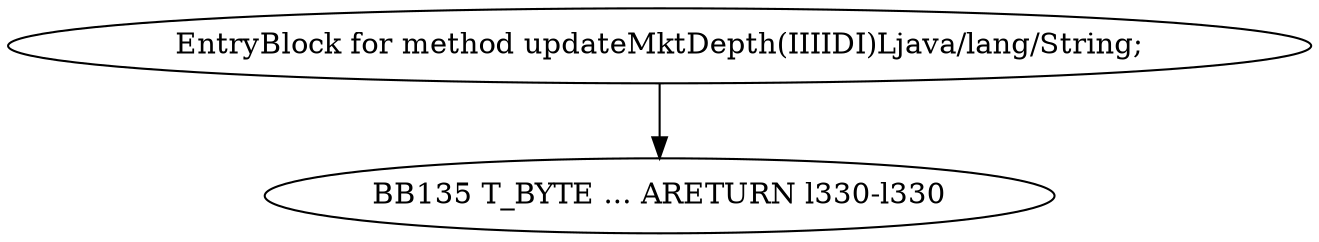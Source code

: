 digraph G {
  1 [ label="BB135 T_BYTE ... ARETURN l330-l330" ];
  2 [ label="EntryBlock for method updateMktDepth(IIIIDI)Ljava/lang/String;" ];
  2 -> 1 [ label="" ];
}
